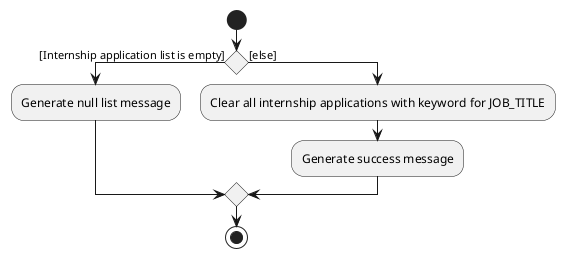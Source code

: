 @startuml
start
if () then ([Internship application list is empty])
:Generate null list message;
else ([else])
:Clear all internship applications with keyword for JOB_TITLE;
:Generate success message;
endif
stop
@enduml
